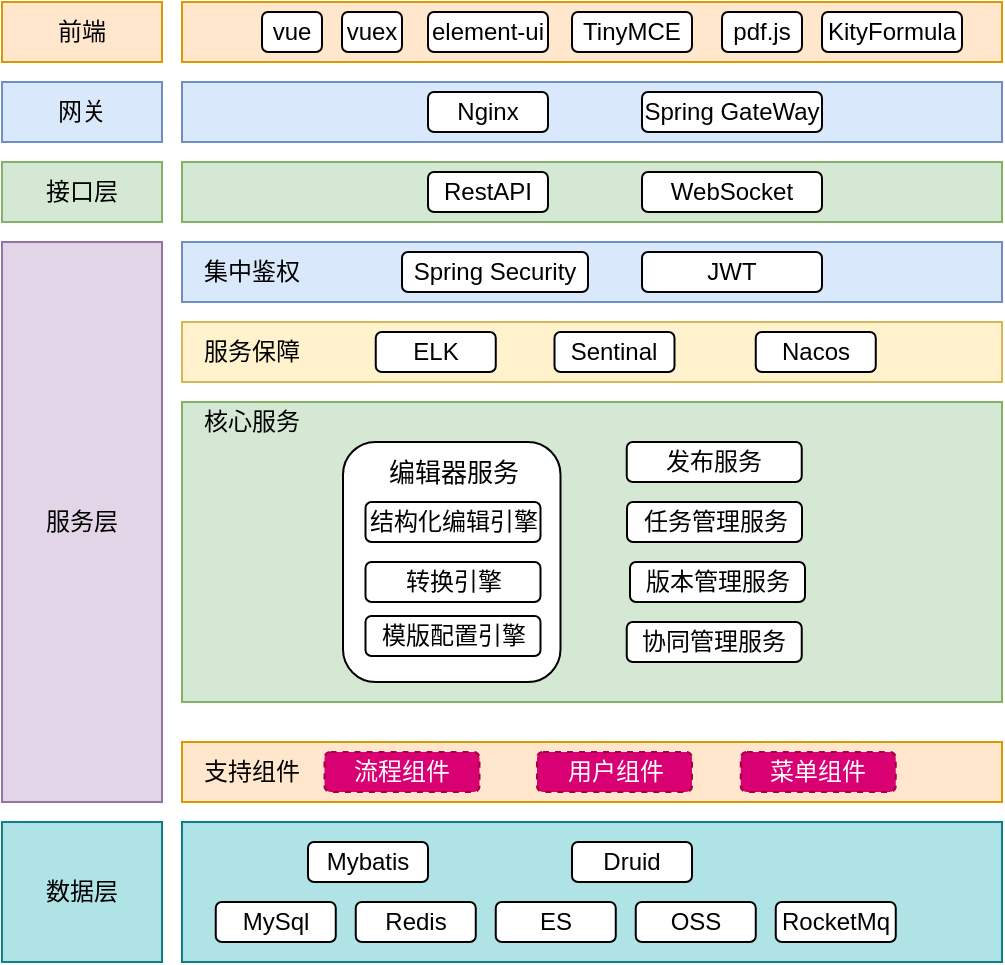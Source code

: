 <mxfile version="21.7.1" type="github">
  <diagram name="第 1 页" id="Nc7laCv201RKckCkuLWc">
    <mxGraphModel dx="600" dy="323" grid="1" gridSize="10" guides="1" tooltips="1" connect="1" arrows="1" fold="1" page="1" pageScale="1" pageWidth="827" pageHeight="1169" math="0" shadow="0">
      <root>
        <mxCell id="0" />
        <mxCell id="1" parent="0" />
        <mxCell id="6IqZSw4WVSfgQWYe3aXY-1" value="" style="rounded=0;whiteSpace=wrap;html=1;fillColor=#d5e8d4;strokeColor=#82b366;" vertex="1" parent="1">
          <mxGeometry x="190" y="260" width="410" height="150" as="geometry" />
        </mxCell>
        <mxCell id="6IqZSw4WVSfgQWYe3aXY-2" value="前端" style="rounded=0;whiteSpace=wrap;html=1;fillColor=#ffe6cc;strokeColor=#d79b00;" vertex="1" parent="1">
          <mxGeometry x="100" y="60" width="80" height="30" as="geometry" />
        </mxCell>
        <mxCell id="6IqZSw4WVSfgQWYe3aXY-3" value="" style="rounded=0;whiteSpace=wrap;html=1;fillColor=#ffe6cc;strokeColor=#d79b00;" vertex="1" parent="1">
          <mxGeometry x="190" y="60" width="410" height="30" as="geometry" />
        </mxCell>
        <mxCell id="6IqZSw4WVSfgQWYe3aXY-4" value="vue" style="rounded=1;whiteSpace=wrap;html=1;" vertex="1" parent="1">
          <mxGeometry x="230" y="65" width="30" height="20" as="geometry" />
        </mxCell>
        <mxCell id="6IqZSw4WVSfgQWYe3aXY-5" value="vuex" style="rounded=1;whiteSpace=wrap;html=1;" vertex="1" parent="1">
          <mxGeometry x="270" y="65" width="30" height="20" as="geometry" />
        </mxCell>
        <mxCell id="6IqZSw4WVSfgQWYe3aXY-6" value="element-ui" style="rounded=1;whiteSpace=wrap;html=1;" vertex="1" parent="1">
          <mxGeometry x="313" y="65" width="60" height="20" as="geometry" />
        </mxCell>
        <mxCell id="6IqZSw4WVSfgQWYe3aXY-7" value="TinyMCE" style="rounded=1;whiteSpace=wrap;html=1;" vertex="1" parent="1">
          <mxGeometry x="385" y="65" width="60" height="20" as="geometry" />
        </mxCell>
        <mxCell id="6IqZSw4WVSfgQWYe3aXY-8" value="pdf.js" style="rounded=1;whiteSpace=wrap;html=1;" vertex="1" parent="1">
          <mxGeometry x="460" y="65" width="40" height="20" as="geometry" />
        </mxCell>
        <mxCell id="6IqZSw4WVSfgQWYe3aXY-9" value="KityFormula" style="rounded=1;whiteSpace=wrap;html=1;" vertex="1" parent="1">
          <mxGeometry x="510" y="65" width="70" height="20" as="geometry" />
        </mxCell>
        <mxCell id="6IqZSw4WVSfgQWYe3aXY-10" value="网关" style="rounded=0;whiteSpace=wrap;html=1;fillColor=#dae8fc;strokeColor=#6c8ebf;" vertex="1" parent="1">
          <mxGeometry x="100" y="100" width="80" height="30" as="geometry" />
        </mxCell>
        <mxCell id="6IqZSw4WVSfgQWYe3aXY-11" value="" style="rounded=0;whiteSpace=wrap;html=1;fillColor=#dae8fc;strokeColor=#6c8ebf;" vertex="1" parent="1">
          <mxGeometry x="190" y="100" width="410" height="30" as="geometry" />
        </mxCell>
        <mxCell id="6IqZSw4WVSfgQWYe3aXY-12" value="Nginx" style="rounded=1;whiteSpace=wrap;html=1;" vertex="1" parent="1">
          <mxGeometry x="313" y="105" width="60" height="20" as="geometry" />
        </mxCell>
        <mxCell id="6IqZSw4WVSfgQWYe3aXY-13" value="Spring GateWay" style="rounded=1;whiteSpace=wrap;html=1;" vertex="1" parent="1">
          <mxGeometry x="420" y="105" width="90" height="20" as="geometry" />
        </mxCell>
        <mxCell id="6IqZSw4WVSfgQWYe3aXY-14" value="接口层" style="rounded=0;whiteSpace=wrap;html=1;fillColor=#d5e8d4;strokeColor=#82b366;" vertex="1" parent="1">
          <mxGeometry x="100" y="140" width="80" height="30" as="geometry" />
        </mxCell>
        <mxCell id="6IqZSw4WVSfgQWYe3aXY-15" value="" style="rounded=0;whiteSpace=wrap;html=1;fillColor=#d5e8d4;strokeColor=#82b366;" vertex="1" parent="1">
          <mxGeometry x="190" y="140" width="410" height="30" as="geometry" />
        </mxCell>
        <mxCell id="6IqZSw4WVSfgQWYe3aXY-16" value="RestAPI" style="rounded=1;whiteSpace=wrap;html=1;" vertex="1" parent="1">
          <mxGeometry x="313" y="145" width="60" height="20" as="geometry" />
        </mxCell>
        <mxCell id="6IqZSw4WVSfgQWYe3aXY-17" value="WebSocket" style="rounded=1;whiteSpace=wrap;html=1;" vertex="1" parent="1">
          <mxGeometry x="420" y="145" width="90" height="20" as="geometry" />
        </mxCell>
        <mxCell id="6IqZSw4WVSfgQWYe3aXY-18" value="服务层" style="rounded=0;whiteSpace=wrap;html=1;fillColor=#e1d5e7;strokeColor=#9673a6;" vertex="1" parent="1">
          <mxGeometry x="100" y="180" width="80" height="280" as="geometry" />
        </mxCell>
        <mxCell id="6IqZSw4WVSfgQWYe3aXY-19" value="" style="rounded=0;whiteSpace=wrap;html=1;fillColor=#dae8fc;strokeColor=#6c8ebf;" vertex="1" parent="1">
          <mxGeometry x="190" y="180" width="410" height="30" as="geometry" />
        </mxCell>
        <mxCell id="6IqZSw4WVSfgQWYe3aXY-20" value="Spring Security" style="rounded=1;whiteSpace=wrap;html=1;" vertex="1" parent="1">
          <mxGeometry x="300" y="185" width="93" height="20" as="geometry" />
        </mxCell>
        <mxCell id="6IqZSw4WVSfgQWYe3aXY-21" value="JWT" style="rounded=1;whiteSpace=wrap;html=1;" vertex="1" parent="1">
          <mxGeometry x="420" y="185" width="90" height="20" as="geometry" />
        </mxCell>
        <mxCell id="6IqZSw4WVSfgQWYe3aXY-22" value="集中鉴权" style="text;html=1;strokeColor=none;fillColor=none;align=center;verticalAlign=middle;whiteSpace=wrap;rounded=0;" vertex="1" parent="1">
          <mxGeometry x="200" y="185" width="50" height="20" as="geometry" />
        </mxCell>
        <mxCell id="6IqZSw4WVSfgQWYe3aXY-23" value="" style="rounded=0;whiteSpace=wrap;html=1;fillColor=#fff2cc;strokeColor=#d6b656;" vertex="1" parent="1">
          <mxGeometry x="190" y="220" width="410" height="30" as="geometry" />
        </mxCell>
        <mxCell id="6IqZSw4WVSfgQWYe3aXY-24" value="服务保障" style="text;html=1;strokeColor=none;fillColor=none;align=center;verticalAlign=middle;whiteSpace=wrap;rounded=0;" vertex="1" parent="1">
          <mxGeometry x="200" y="225" width="50" height="20" as="geometry" />
        </mxCell>
        <mxCell id="6IqZSw4WVSfgQWYe3aXY-25" value="ELK" style="rounded=1;whiteSpace=wrap;html=1;" vertex="1" parent="1">
          <mxGeometry x="286.88" y="225" width="60" height="20" as="geometry" />
        </mxCell>
        <mxCell id="6IqZSw4WVSfgQWYe3aXY-26" value="Sentinal" style="rounded=1;whiteSpace=wrap;html=1;" vertex="1" parent="1">
          <mxGeometry x="376.25" y="225" width="60" height="20" as="geometry" />
        </mxCell>
        <mxCell id="6IqZSw4WVSfgQWYe3aXY-27" value="Nacos" style="rounded=1;whiteSpace=wrap;html=1;" vertex="1" parent="1">
          <mxGeometry x="476.88" y="225" width="60" height="20" as="geometry" />
        </mxCell>
        <mxCell id="6IqZSw4WVSfgQWYe3aXY-28" value="核心服务" style="text;html=1;strokeColor=none;fillColor=none;align=center;verticalAlign=middle;whiteSpace=wrap;rounded=0;" vertex="1" parent="1">
          <mxGeometry x="195" y="260" width="60" height="20" as="geometry" />
        </mxCell>
        <mxCell id="6IqZSw4WVSfgQWYe3aXY-29" value="" style="rounded=0;whiteSpace=wrap;html=1;fillColor=#ffe6cc;strokeColor=#d79b00;" vertex="1" parent="1">
          <mxGeometry x="190" y="430" width="410" height="30" as="geometry" />
        </mxCell>
        <mxCell id="6IqZSw4WVSfgQWYe3aXY-30" value="支持组件" style="text;html=1;strokeColor=none;fillColor=none;align=center;verticalAlign=middle;whiteSpace=wrap;rounded=0;" vertex="1" parent="1">
          <mxGeometry x="200" y="435" width="50" height="20" as="geometry" />
        </mxCell>
        <mxCell id="6IqZSw4WVSfgQWYe3aXY-33" value="" style="rounded=0;whiteSpace=wrap;html=1;fillColor=#b0e3e6;strokeColor=#0e8088;" vertex="1" parent="1">
          <mxGeometry x="190" y="470" width="410" height="70" as="geometry" />
        </mxCell>
        <mxCell id="6IqZSw4WVSfgQWYe3aXY-34" value="数据层" style="rounded=0;whiteSpace=wrap;html=1;fillColor=#b0e3e6;strokeColor=#0e8088;" vertex="1" parent="1">
          <mxGeometry x="100" y="470" width="80" height="70" as="geometry" />
        </mxCell>
        <mxCell id="6IqZSw4WVSfgQWYe3aXY-35" value="MySql" style="rounded=1;whiteSpace=wrap;html=1;" vertex="1" parent="1">
          <mxGeometry x="206.88" y="510" width="60" height="20" as="geometry" />
        </mxCell>
        <mxCell id="6IqZSw4WVSfgQWYe3aXY-36" value="Redis" style="rounded=1;whiteSpace=wrap;html=1;" vertex="1" parent="1">
          <mxGeometry x="276.88" y="510" width="60" height="20" as="geometry" />
        </mxCell>
        <mxCell id="6IqZSw4WVSfgQWYe3aXY-37" value="ES" style="rounded=1;whiteSpace=wrap;html=1;" vertex="1" parent="1">
          <mxGeometry x="346.88" y="510" width="60" height="20" as="geometry" />
        </mxCell>
        <mxCell id="6IqZSw4WVSfgQWYe3aXY-38" value="OSS" style="rounded=1;whiteSpace=wrap;html=1;" vertex="1" parent="1">
          <mxGeometry x="416.88" y="510" width="60" height="20" as="geometry" />
        </mxCell>
        <mxCell id="6IqZSw4WVSfgQWYe3aXY-39" value="RocketMq" style="rounded=1;whiteSpace=wrap;html=1;" vertex="1" parent="1">
          <mxGeometry x="486.88" y="510" width="60" height="20" as="geometry" />
        </mxCell>
        <mxCell id="6IqZSw4WVSfgQWYe3aXY-50" value="流程组件" style="rounded=1;whiteSpace=wrap;html=1;fillColor=#d80073;strokeColor=#A50040;fontColor=#ffffff;dashed=1;" vertex="1" parent="1">
          <mxGeometry x="261.25" y="435" width="77.5" height="20" as="geometry" />
        </mxCell>
        <mxCell id="6IqZSw4WVSfgQWYe3aXY-51" value="用户组件" style="rounded=1;whiteSpace=wrap;html=1;fillColor=#d80073;strokeColor=#A50040;fontColor=#ffffff;dashed=1;" vertex="1" parent="1">
          <mxGeometry x="367.5" y="435" width="77.5" height="20" as="geometry" />
        </mxCell>
        <mxCell id="6IqZSw4WVSfgQWYe3aXY-108" value="" style="rounded=1;whiteSpace=wrap;html=1;" vertex="1" parent="1">
          <mxGeometry x="270.5" y="280" width="108.75" height="120" as="geometry" />
        </mxCell>
        <mxCell id="6IqZSw4WVSfgQWYe3aXY-52" value="Mybatis" style="rounded=1;whiteSpace=wrap;html=1;" vertex="1" parent="1">
          <mxGeometry x="253" y="480" width="60" height="20" as="geometry" />
        </mxCell>
        <mxCell id="6IqZSw4WVSfgQWYe3aXY-53" value="Druid" style="rounded=1;whiteSpace=wrap;html=1;" vertex="1" parent="1">
          <mxGeometry x="385" y="480" width="60" height="20" as="geometry" />
        </mxCell>
        <mxCell id="6IqZSw4WVSfgQWYe3aXY-107" value="菜单组件" style="rounded=1;whiteSpace=wrap;html=1;fillColor=#d80073;strokeColor=#A50040;fontColor=#ffffff;dashed=1;" vertex="1" parent="1">
          <mxGeometry x="469.38" y="435" width="77.5" height="20" as="geometry" />
        </mxCell>
        <mxCell id="6IqZSw4WVSfgQWYe3aXY-31" value="结构化编辑引擎" style="rounded=1;whiteSpace=wrap;html=1;" vertex="1" parent="1">
          <mxGeometry x="281.75" y="310" width="87.5" height="20" as="geometry" />
        </mxCell>
        <mxCell id="6IqZSw4WVSfgQWYe3aXY-109" value="编辑器服务" style="text;html=1;strokeColor=none;fillColor=none;align=center;verticalAlign=middle;whiteSpace=wrap;rounded=0;fontSize=13;" vertex="1" parent="1">
          <mxGeometry x="283.62" y="280" width="83.76" height="30" as="geometry" />
        </mxCell>
        <mxCell id="6IqZSw4WVSfgQWYe3aXY-110" value="转换引擎" style="rounded=1;whiteSpace=wrap;html=1;" vertex="1" parent="1">
          <mxGeometry x="281.75" y="340" width="87.5" height="20" as="geometry" />
        </mxCell>
        <mxCell id="6IqZSw4WVSfgQWYe3aXY-111" value="模版配置引擎" style="rounded=1;whiteSpace=wrap;html=1;" vertex="1" parent="1">
          <mxGeometry x="281.75" y="367" width="87.5" height="20" as="geometry" />
        </mxCell>
        <mxCell id="6IqZSw4WVSfgQWYe3aXY-114" value="发布服务" style="rounded=1;whiteSpace=wrap;html=1;" vertex="1" parent="1">
          <mxGeometry x="412.37" y="280" width="87.5" height="20" as="geometry" />
        </mxCell>
        <mxCell id="6IqZSw4WVSfgQWYe3aXY-115" value="版本管理服务" style="rounded=1;whiteSpace=wrap;html=1;" vertex="1" parent="1">
          <mxGeometry x="414" y="340" width="87.5" height="20" as="geometry" />
        </mxCell>
        <mxCell id="6IqZSw4WVSfgQWYe3aXY-116" value="任务管理服务" style="rounded=1;whiteSpace=wrap;html=1;" vertex="1" parent="1">
          <mxGeometry x="412.5" y="310" width="87.5" height="20" as="geometry" />
        </mxCell>
        <mxCell id="6IqZSw4WVSfgQWYe3aXY-117" value="协同管理服务" style="rounded=1;whiteSpace=wrap;html=1;" vertex="1" parent="1">
          <mxGeometry x="412.37" y="370" width="87.5" height="20" as="geometry" />
        </mxCell>
      </root>
    </mxGraphModel>
  </diagram>
</mxfile>
